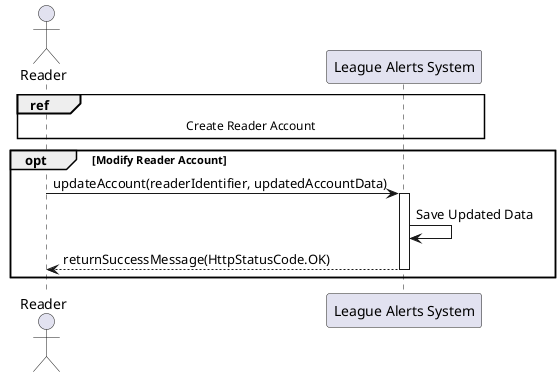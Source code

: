 @startuml
actor Reader
participant "League Alerts System" as LAS

ref over Reader, LAS : Create Reader Account

opt Modify Reader Account
    Reader -> LAS: updateAccount(readerIdentifier, updatedAccountData)
    activate LAS
        LAS -> LAS: Save Updated Data
        LAS --> Reader: returnSuccessMessage(HttpStatusCode.OK)
    deactivate LAS
end opt
@enduml
